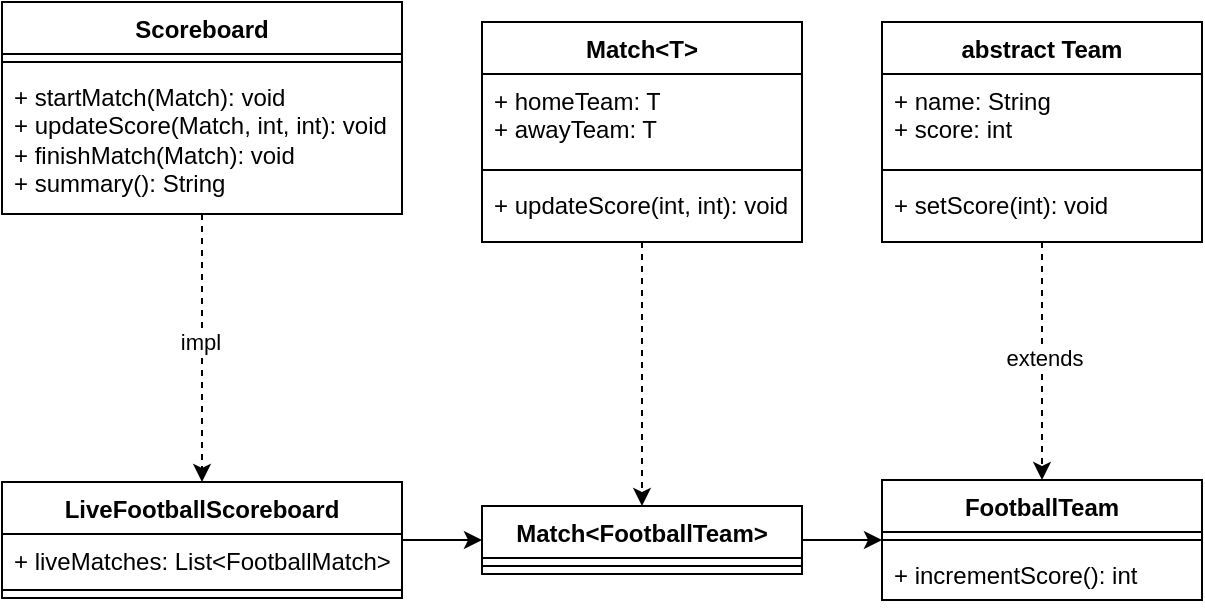 <mxfile version="22.1.2" type="device">
  <diagram name="data" id="gG5AuMIs5X-WdQPPHmFj">
    <mxGraphModel dx="1098" dy="700" grid="1" gridSize="10" guides="1" tooltips="1" connect="1" arrows="1" fold="1" page="1" pageScale="1" pageWidth="827" pageHeight="1169" math="0" shadow="0">
      <root>
        <mxCell id="0" />
        <mxCell id="1" parent="0" />
        <mxCell id="F0AEDQZpANQhU5zspdkj-36" style="edgeStyle=orthogonalEdgeStyle;rounded=0;orthogonalLoop=1;jettySize=auto;html=1;dashed=1;" edge="1" parent="1" source="F0AEDQZpANQhU5zspdkj-1" target="F0AEDQZpANQhU5zspdkj-18">
          <mxGeometry relative="1" as="geometry" />
        </mxCell>
        <mxCell id="F0AEDQZpANQhU5zspdkj-37" value="impl" style="edgeLabel;html=1;align=center;verticalAlign=middle;resizable=0;points=[];" vertex="1" connectable="0" parent="F0AEDQZpANQhU5zspdkj-36">
          <mxGeometry x="-0.054" y="-1" relative="1" as="geometry">
            <mxPoint as="offset" />
          </mxGeometry>
        </mxCell>
        <mxCell id="F0AEDQZpANQhU5zspdkj-1" value="Scoreboard" style="swimlane;fontStyle=1;align=center;verticalAlign=top;childLayout=stackLayout;horizontal=1;startSize=26;horizontalStack=0;resizeParent=1;resizeParentMax=0;resizeLast=0;collapsible=1;marginBottom=0;whiteSpace=wrap;html=1;" vertex="1" parent="1">
          <mxGeometry x="114" y="40" width="200" height="106" as="geometry" />
        </mxCell>
        <mxCell id="F0AEDQZpANQhU5zspdkj-3" value="" style="line;strokeWidth=1;fillColor=none;align=left;verticalAlign=middle;spacingTop=-1;spacingLeft=3;spacingRight=3;rotatable=0;labelPosition=right;points=[];portConstraint=eastwest;strokeColor=inherit;" vertex="1" parent="F0AEDQZpANQhU5zspdkj-1">
          <mxGeometry y="26" width="200" height="8" as="geometry" />
        </mxCell>
        <mxCell id="F0AEDQZpANQhU5zspdkj-4" value="+ startMatch(Match): void&lt;br&gt;+ updateScore(Match, int, int): void&lt;br&gt;+ finishMatch(Match): void&lt;br&gt;+ summary(): String" style="text;strokeColor=none;fillColor=none;align=left;verticalAlign=top;spacingLeft=4;spacingRight=4;overflow=hidden;rotatable=0;points=[[0,0.5],[1,0.5]];portConstraint=eastwest;whiteSpace=wrap;html=1;" vertex="1" parent="F0AEDQZpANQhU5zspdkj-1">
          <mxGeometry y="34" width="200" height="72" as="geometry" />
        </mxCell>
        <mxCell id="F0AEDQZpANQhU5zspdkj-40" style="edgeStyle=orthogonalEdgeStyle;rounded=0;orthogonalLoop=1;jettySize=auto;html=1;dashed=1;" edge="1" parent="1" source="F0AEDQZpANQhU5zspdkj-11" target="F0AEDQZpANQhU5zspdkj-27">
          <mxGeometry relative="1" as="geometry" />
        </mxCell>
        <mxCell id="F0AEDQZpANQhU5zspdkj-42" value="extends" style="edgeLabel;html=1;align=center;verticalAlign=middle;resizable=0;points=[];" vertex="1" connectable="0" parent="F0AEDQZpANQhU5zspdkj-40">
          <mxGeometry x="-0.025" y="1" relative="1" as="geometry">
            <mxPoint as="offset" />
          </mxGeometry>
        </mxCell>
        <mxCell id="F0AEDQZpANQhU5zspdkj-11" value="abstract Team" style="swimlane;fontStyle=1;align=center;verticalAlign=top;childLayout=stackLayout;horizontal=1;startSize=26;horizontalStack=0;resizeParent=1;resizeParentMax=0;resizeLast=0;collapsible=1;marginBottom=0;whiteSpace=wrap;html=1;" vertex="1" parent="1">
          <mxGeometry x="554" y="50" width="160" height="110" as="geometry" />
        </mxCell>
        <mxCell id="F0AEDQZpANQhU5zspdkj-12" value="+ name: String&lt;br&gt;+ score: int" style="text;strokeColor=none;fillColor=none;align=left;verticalAlign=top;spacingLeft=4;spacingRight=4;overflow=hidden;rotatable=0;points=[[0,0.5],[1,0.5]];portConstraint=eastwest;whiteSpace=wrap;html=1;" vertex="1" parent="F0AEDQZpANQhU5zspdkj-11">
          <mxGeometry y="26" width="160" height="44" as="geometry" />
        </mxCell>
        <mxCell id="F0AEDQZpANQhU5zspdkj-13" value="" style="line;strokeWidth=1;fillColor=none;align=left;verticalAlign=middle;spacingTop=-1;spacingLeft=3;spacingRight=3;rotatable=0;labelPosition=right;points=[];portConstraint=eastwest;strokeColor=inherit;" vertex="1" parent="F0AEDQZpANQhU5zspdkj-11">
          <mxGeometry y="70" width="160" height="8" as="geometry" />
        </mxCell>
        <mxCell id="F0AEDQZpANQhU5zspdkj-14" value="+ setScore(int): void&lt;br&gt;" style="text;strokeColor=none;fillColor=none;align=left;verticalAlign=top;spacingLeft=4;spacingRight=4;overflow=hidden;rotatable=0;points=[[0,0.5],[1,0.5]];portConstraint=eastwest;whiteSpace=wrap;html=1;" vertex="1" parent="F0AEDQZpANQhU5zspdkj-11">
          <mxGeometry y="78" width="160" height="32" as="geometry" />
        </mxCell>
        <mxCell id="F0AEDQZpANQhU5zspdkj-33" style="edgeStyle=orthogonalEdgeStyle;rounded=0;orthogonalLoop=1;jettySize=auto;html=1;" edge="1" parent="1" source="F0AEDQZpANQhU5zspdkj-18" target="F0AEDQZpANQhU5zspdkj-23">
          <mxGeometry relative="1" as="geometry" />
        </mxCell>
        <mxCell id="F0AEDQZpANQhU5zspdkj-18" value="LiveFootballScoreboard" style="swimlane;fontStyle=1;align=center;verticalAlign=top;childLayout=stackLayout;horizontal=1;startSize=26;horizontalStack=0;resizeParent=1;resizeParentMax=0;resizeLast=0;collapsible=1;marginBottom=0;whiteSpace=wrap;html=1;" vertex="1" parent="1">
          <mxGeometry x="114" y="280" width="200" height="58" as="geometry" />
        </mxCell>
        <mxCell id="F0AEDQZpANQhU5zspdkj-19" value="+ liveMatches: List&amp;lt;FootballMatch&amp;gt;" style="text;strokeColor=none;fillColor=none;align=left;verticalAlign=top;spacingLeft=4;spacingRight=4;overflow=hidden;rotatable=0;points=[[0,0.5],[1,0.5]];portConstraint=eastwest;whiteSpace=wrap;html=1;" vertex="1" parent="F0AEDQZpANQhU5zspdkj-18">
          <mxGeometry y="26" width="200" height="24" as="geometry" />
        </mxCell>
        <mxCell id="F0AEDQZpANQhU5zspdkj-20" value="" style="line;strokeWidth=1;fillColor=none;align=left;verticalAlign=middle;spacingTop=-1;spacingLeft=3;spacingRight=3;rotatable=0;labelPosition=right;points=[];portConstraint=eastwest;strokeColor=inherit;" vertex="1" parent="F0AEDQZpANQhU5zspdkj-18">
          <mxGeometry y="50" width="200" height="8" as="geometry" />
        </mxCell>
        <mxCell id="F0AEDQZpANQhU5zspdkj-35" style="edgeStyle=orthogonalEdgeStyle;rounded=0;orthogonalLoop=1;jettySize=auto;html=1;" edge="1" parent="1" source="F0AEDQZpANQhU5zspdkj-23" target="F0AEDQZpANQhU5zspdkj-27">
          <mxGeometry relative="1" as="geometry" />
        </mxCell>
        <mxCell id="F0AEDQZpANQhU5zspdkj-23" value="Match&amp;lt;FootballTeam&amp;gt;" style="swimlane;fontStyle=1;align=center;verticalAlign=top;childLayout=stackLayout;horizontal=1;startSize=26;horizontalStack=0;resizeParent=1;resizeParentMax=0;resizeLast=0;collapsible=1;marginBottom=0;whiteSpace=wrap;html=1;" vertex="1" parent="1">
          <mxGeometry x="354" y="292" width="160" height="34" as="geometry" />
        </mxCell>
        <mxCell id="F0AEDQZpANQhU5zspdkj-25" value="" style="line;strokeWidth=1;fillColor=none;align=left;verticalAlign=middle;spacingTop=-1;spacingLeft=3;spacingRight=3;rotatable=0;labelPosition=right;points=[];portConstraint=eastwest;strokeColor=inherit;" vertex="1" parent="F0AEDQZpANQhU5zspdkj-23">
          <mxGeometry y="26" width="160" height="8" as="geometry" />
        </mxCell>
        <mxCell id="F0AEDQZpANQhU5zspdkj-27" value="FootballTeam" style="swimlane;fontStyle=1;align=center;verticalAlign=top;childLayout=stackLayout;horizontal=1;startSize=26;horizontalStack=0;resizeParent=1;resizeParentMax=0;resizeLast=0;collapsible=1;marginBottom=0;whiteSpace=wrap;html=1;" vertex="1" parent="1">
          <mxGeometry x="554" y="279" width="160" height="60" as="geometry" />
        </mxCell>
        <mxCell id="F0AEDQZpANQhU5zspdkj-29" value="" style="line;strokeWidth=1;fillColor=none;align=left;verticalAlign=middle;spacingTop=-1;spacingLeft=3;spacingRight=3;rotatable=0;labelPosition=right;points=[];portConstraint=eastwest;strokeColor=inherit;" vertex="1" parent="F0AEDQZpANQhU5zspdkj-27">
          <mxGeometry y="26" width="160" height="8" as="geometry" />
        </mxCell>
        <mxCell id="F0AEDQZpANQhU5zspdkj-30" value="+ incrementScore(): int" style="text;strokeColor=none;fillColor=none;align=left;verticalAlign=top;spacingLeft=4;spacingRight=4;overflow=hidden;rotatable=0;points=[[0,0.5],[1,0.5]];portConstraint=eastwest;whiteSpace=wrap;html=1;" vertex="1" parent="F0AEDQZpANQhU5zspdkj-27">
          <mxGeometry y="34" width="160" height="26" as="geometry" />
        </mxCell>
        <mxCell id="F0AEDQZpANQhU5zspdkj-47" style="edgeStyle=orthogonalEdgeStyle;rounded=0;orthogonalLoop=1;jettySize=auto;html=1;dashed=1;" edge="1" parent="1" source="F0AEDQZpANQhU5zspdkj-43" target="F0AEDQZpANQhU5zspdkj-23">
          <mxGeometry relative="1" as="geometry" />
        </mxCell>
        <mxCell id="F0AEDQZpANQhU5zspdkj-43" value="Match&amp;lt;T&amp;gt;" style="swimlane;fontStyle=1;align=center;verticalAlign=top;childLayout=stackLayout;horizontal=1;startSize=26;horizontalStack=0;resizeParent=1;resizeParentMax=0;resizeLast=0;collapsible=1;marginBottom=0;whiteSpace=wrap;html=1;" vertex="1" parent="1">
          <mxGeometry x="354" y="50" width="160" height="110" as="geometry" />
        </mxCell>
        <mxCell id="F0AEDQZpANQhU5zspdkj-44" value="+ homeTeam: T&lt;br&gt;+ awayTeam: T" style="text;strokeColor=none;fillColor=none;align=left;verticalAlign=top;spacingLeft=4;spacingRight=4;overflow=hidden;rotatable=0;points=[[0,0.5],[1,0.5]];portConstraint=eastwest;whiteSpace=wrap;html=1;" vertex="1" parent="F0AEDQZpANQhU5zspdkj-43">
          <mxGeometry y="26" width="160" height="44" as="geometry" />
        </mxCell>
        <mxCell id="F0AEDQZpANQhU5zspdkj-45" value="" style="line;strokeWidth=1;fillColor=none;align=left;verticalAlign=middle;spacingTop=-1;spacingLeft=3;spacingRight=3;rotatable=0;labelPosition=right;points=[];portConstraint=eastwest;strokeColor=inherit;" vertex="1" parent="F0AEDQZpANQhU5zspdkj-43">
          <mxGeometry y="70" width="160" height="8" as="geometry" />
        </mxCell>
        <mxCell id="F0AEDQZpANQhU5zspdkj-46" value="+ updateScore(int, int): void" style="text;strokeColor=none;fillColor=none;align=left;verticalAlign=top;spacingLeft=4;spacingRight=4;overflow=hidden;rotatable=0;points=[[0,0.5],[1,0.5]];portConstraint=eastwest;whiteSpace=wrap;html=1;" vertex="1" parent="F0AEDQZpANQhU5zspdkj-43">
          <mxGeometry y="78" width="160" height="32" as="geometry" />
        </mxCell>
      </root>
    </mxGraphModel>
  </diagram>
</mxfile>
